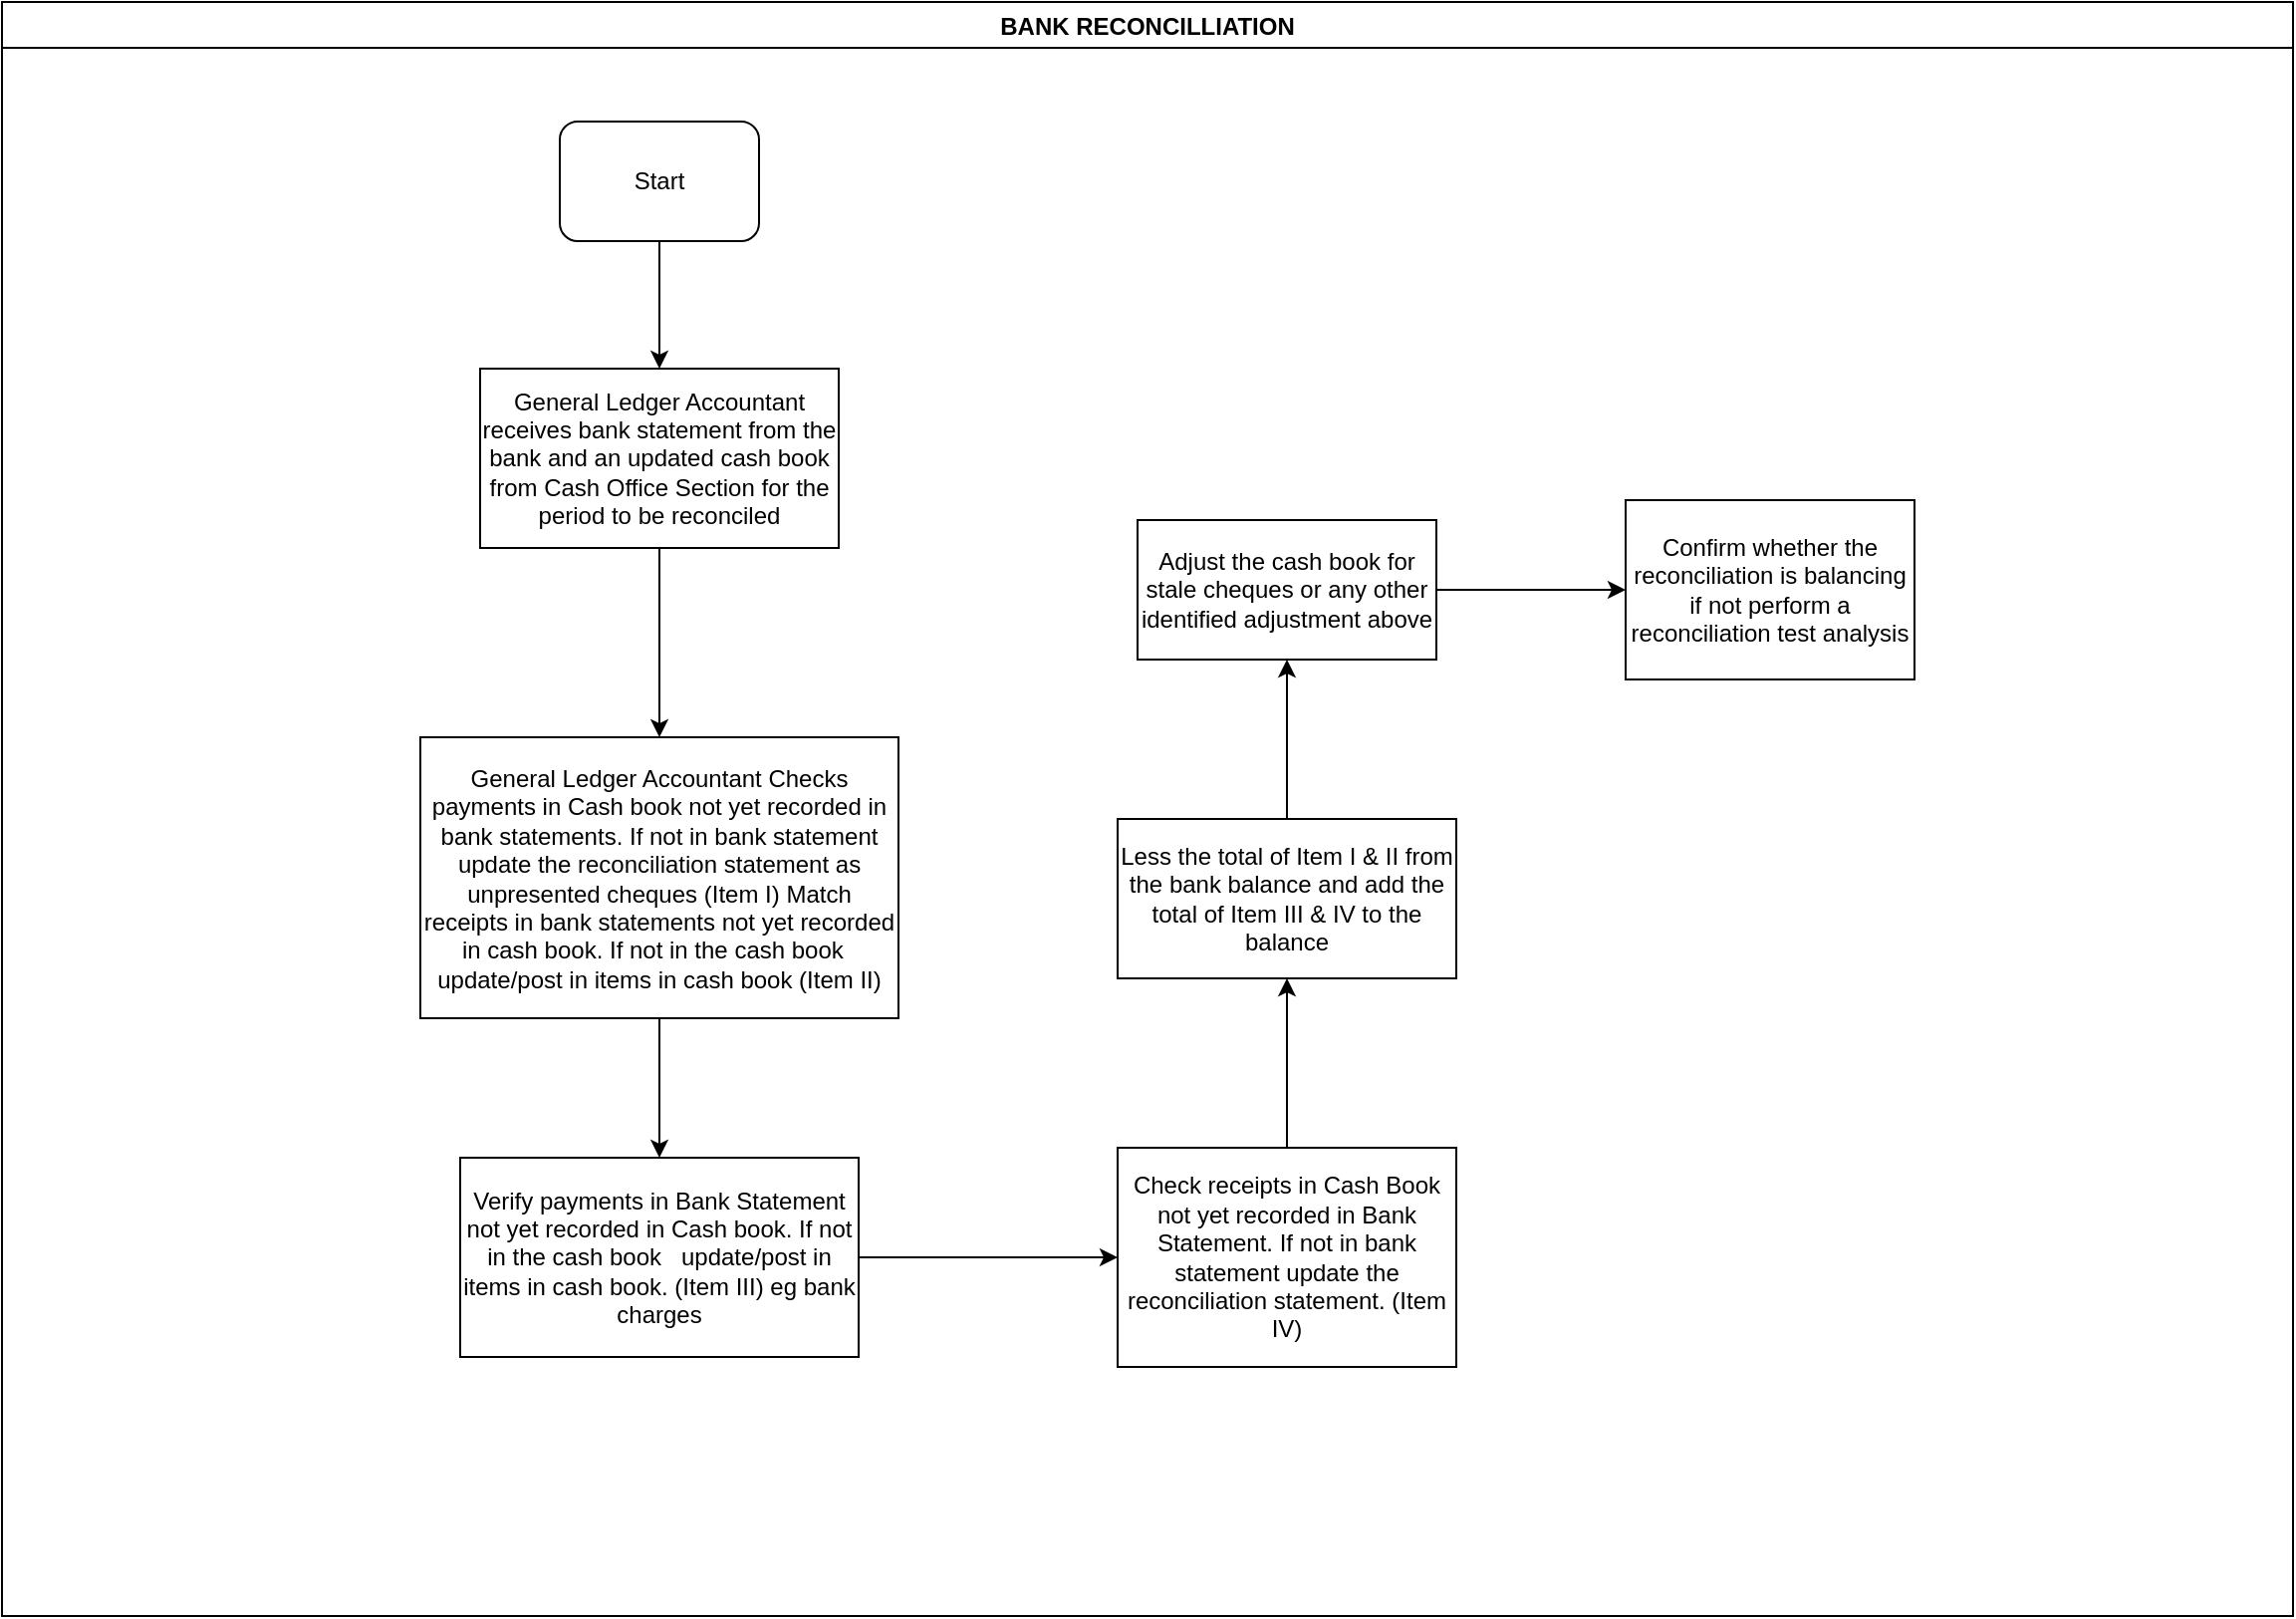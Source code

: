 <mxfile version="13.10.9" type="github">
  <diagram id="RUNVxOEm4AH4KbNoLji0" name="Page-1">
    <mxGraphModel dx="1038" dy="547" grid="1" gridSize="10" guides="1" tooltips="1" connect="1" arrows="1" fold="1" page="1" pageScale="1" pageWidth="1169" pageHeight="827" math="0" shadow="0">
      <root>
        <mxCell id="0" />
        <mxCell id="1" parent="0" />
        <mxCell id="LS-6_WvsJKvdmhUSTRYt-1" value="BANK RECONCILLIATION" style="swimlane;" vertex="1" parent="1">
          <mxGeometry x="10" y="10" width="1150" height="810" as="geometry" />
        </mxCell>
        <mxCell id="LS-6_WvsJKvdmhUSTRYt-2" value="Start" style="rounded=1;whiteSpace=wrap;html=1;" vertex="1" parent="LS-6_WvsJKvdmhUSTRYt-1">
          <mxGeometry x="280" y="60" width="100" height="60" as="geometry" />
        </mxCell>
        <mxCell id="LS-6_WvsJKvdmhUSTRYt-5" value="General Ledger Accountant receives bank statement from the bank and an updated cash book from Cash Office Section for the period to be reconciled" style="rounded=0;whiteSpace=wrap;html=1;" vertex="1" parent="LS-6_WvsJKvdmhUSTRYt-1">
          <mxGeometry x="240" y="184" width="180" height="90" as="geometry" />
        </mxCell>
        <mxCell id="LS-6_WvsJKvdmhUSTRYt-4" value="" style="edgeStyle=orthogonalEdgeStyle;rounded=0;orthogonalLoop=1;jettySize=auto;html=1;entryX=0.5;entryY=0;entryDx=0;entryDy=0;" edge="1" parent="LS-6_WvsJKvdmhUSTRYt-1" source="LS-6_WvsJKvdmhUSTRYt-2" target="LS-6_WvsJKvdmhUSTRYt-5">
          <mxGeometry relative="1" as="geometry">
            <mxPoint x="330" y="200" as="targetPoint" />
          </mxGeometry>
        </mxCell>
        <mxCell id="LS-6_WvsJKvdmhUSTRYt-9" value="" style="edgeStyle=orthogonalEdgeStyle;rounded=0;orthogonalLoop=1;jettySize=auto;html=1;" edge="1" parent="1" source="LS-6_WvsJKvdmhUSTRYt-6" target="LS-6_WvsJKvdmhUSTRYt-8">
          <mxGeometry relative="1" as="geometry" />
        </mxCell>
        <mxCell id="LS-6_WvsJKvdmhUSTRYt-6" value="General Ledger Accountant Checks payments in Cash book not yet recorded in bank statements. If not in bank statement update the reconciliation statement as unpresented cheques (Item I) Match receipts in bank statements not yet recorded in cash book. If not in the cash book&amp;nbsp;&amp;nbsp; update/post in items in cash book (Item II)" style="whiteSpace=wrap;html=1;rounded=0;" vertex="1" parent="1">
          <mxGeometry x="220" y="379" width="240" height="141" as="geometry" />
        </mxCell>
        <mxCell id="LS-6_WvsJKvdmhUSTRYt-7" value="" style="edgeStyle=orthogonalEdgeStyle;rounded=0;orthogonalLoop=1;jettySize=auto;html=1;" edge="1" parent="1" source="LS-6_WvsJKvdmhUSTRYt-5" target="LS-6_WvsJKvdmhUSTRYt-6">
          <mxGeometry relative="1" as="geometry" />
        </mxCell>
        <mxCell id="LS-6_WvsJKvdmhUSTRYt-11" value="" style="edgeStyle=orthogonalEdgeStyle;rounded=0;orthogonalLoop=1;jettySize=auto;html=1;" edge="1" parent="1" source="LS-6_WvsJKvdmhUSTRYt-8" target="LS-6_WvsJKvdmhUSTRYt-10">
          <mxGeometry relative="1" as="geometry" />
        </mxCell>
        <mxCell id="LS-6_WvsJKvdmhUSTRYt-8" value="Verify payments in Bank Statement not yet recorded in Cash book. If not in the cash book&amp;nbsp;&amp;nbsp; update/post in items in cash book. (Item III) eg bank charges" style="whiteSpace=wrap;html=1;rounded=0;" vertex="1" parent="1">
          <mxGeometry x="240" y="590" width="200" height="100" as="geometry" />
        </mxCell>
        <mxCell id="LS-6_WvsJKvdmhUSTRYt-13" value="" style="edgeStyle=orthogonalEdgeStyle;rounded=0;orthogonalLoop=1;jettySize=auto;html=1;" edge="1" parent="1" source="LS-6_WvsJKvdmhUSTRYt-10" target="LS-6_WvsJKvdmhUSTRYt-12">
          <mxGeometry relative="1" as="geometry" />
        </mxCell>
        <mxCell id="LS-6_WvsJKvdmhUSTRYt-10" value="Check receipts in Cash Book not yet recorded in Bank Statement. If not in bank statement update the reconciliation statement. (Item IV)" style="whiteSpace=wrap;html=1;rounded=0;" vertex="1" parent="1">
          <mxGeometry x="570" y="585" width="170" height="110" as="geometry" />
        </mxCell>
        <mxCell id="LS-6_WvsJKvdmhUSTRYt-15" value="" style="edgeStyle=orthogonalEdgeStyle;rounded=0;orthogonalLoop=1;jettySize=auto;html=1;" edge="1" parent="1" source="LS-6_WvsJKvdmhUSTRYt-12" target="LS-6_WvsJKvdmhUSTRYt-14">
          <mxGeometry relative="1" as="geometry" />
        </mxCell>
        <mxCell id="LS-6_WvsJKvdmhUSTRYt-12" value="Less the total of Item I &amp;amp; II from the bank balance and add the total of Item III &amp;amp; IV to the balance" style="whiteSpace=wrap;html=1;rounded=0;" vertex="1" parent="1">
          <mxGeometry x="570" y="420" width="170" height="80" as="geometry" />
        </mxCell>
        <mxCell id="LS-6_WvsJKvdmhUSTRYt-17" value="" style="edgeStyle=orthogonalEdgeStyle;rounded=0;orthogonalLoop=1;jettySize=auto;html=1;" edge="1" parent="1" source="LS-6_WvsJKvdmhUSTRYt-14" target="LS-6_WvsJKvdmhUSTRYt-16">
          <mxGeometry relative="1" as="geometry" />
        </mxCell>
        <mxCell id="LS-6_WvsJKvdmhUSTRYt-14" value="Adjust the cash book for stale cheques or any other identified adjustment above" style="whiteSpace=wrap;html=1;rounded=0;" vertex="1" parent="1">
          <mxGeometry x="580" y="270" width="150" height="70" as="geometry" />
        </mxCell>
        <mxCell id="LS-6_WvsJKvdmhUSTRYt-16" value="Confirm whether the reconciliation is balancing if not perform a reconciliation test analysis" style="whiteSpace=wrap;html=1;rounded=0;" vertex="1" parent="1">
          <mxGeometry x="825" y="260" width="145" height="90" as="geometry" />
        </mxCell>
      </root>
    </mxGraphModel>
  </diagram>
</mxfile>
